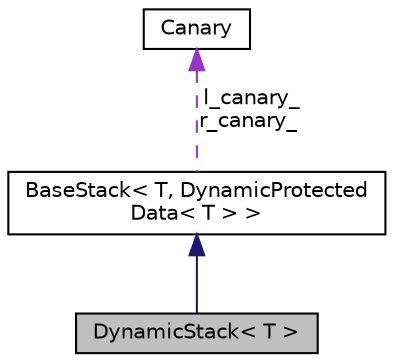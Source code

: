 digraph "DynamicStack&lt; T &gt;"
{
 // LATEX_PDF_SIZE
  edge [fontname="Helvetica",fontsize="10",labelfontname="Helvetica",labelfontsize="10"];
  node [fontname="Helvetica",fontsize="10",shape=record];
  Node1 [label="DynamicStack\< T \>",height=0.2,width=0.4,color="black", fillcolor="grey75", style="filled", fontcolor="black",tooltip=" "];
  Node2 -> Node1 [dir="back",color="midnightblue",fontsize="10",style="solid",fontname="Helvetica"];
  Node2 [label="BaseStack\< T, DynamicProtected\lData\< T \> \>",height=0.2,width=0.4,color="black", fillcolor="white", style="filled",URL="$classBaseStack.html",tooltip=" "];
  Node3 -> Node2 [dir="back",color="darkorchid3",fontsize="10",style="dashed",label=" l_canary_\nr_canary_" ,fontname="Helvetica"];
  Node3 [label="Canary",height=0.2,width=0.4,color="black", fillcolor="white", style="filled",URL="$classCanary.html",tooltip="Signal if storing value is changed."];
}
